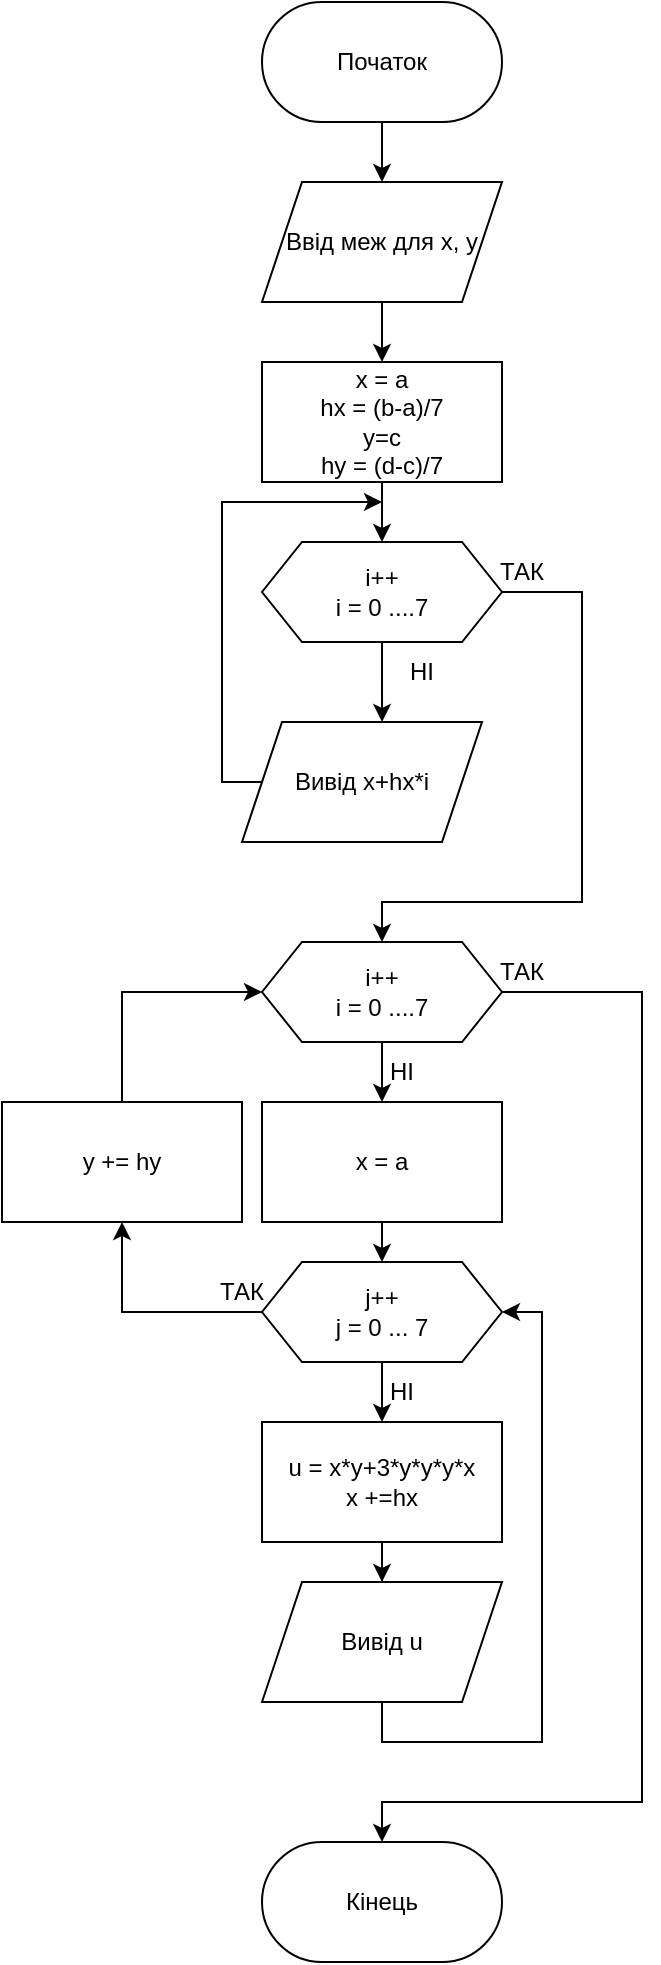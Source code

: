 <mxfile version="24.1.0" type="device">
  <diagram id="C5RBs43oDa-KdzZeNtuy" name="Page-1">
    <mxGraphModel dx="1500" dy="746" grid="1" gridSize="10" guides="1" tooltips="1" connect="1" arrows="1" fold="1" page="1" pageScale="1" pageWidth="827" pageHeight="1169" math="0" shadow="0">
      <root>
        <mxCell id="WIyWlLk6GJQsqaUBKTNV-0" />
        <mxCell id="WIyWlLk6GJQsqaUBKTNV-1" parent="WIyWlLk6GJQsqaUBKTNV-0" />
        <mxCell id="k2fpr-Hs-RvKawznicm0-2" style="edgeStyle=orthogonalEdgeStyle;rounded=0;orthogonalLoop=1;jettySize=auto;html=1;entryX=0.5;entryY=0;entryDx=0;entryDy=0;" parent="WIyWlLk6GJQsqaUBKTNV-1" source="k2fpr-Hs-RvKawznicm0-0" target="k2fpr-Hs-RvKawznicm0-1" edge="1">
          <mxGeometry relative="1" as="geometry" />
        </mxCell>
        <mxCell id="k2fpr-Hs-RvKawznicm0-0" value="Початок" style="rounded=1;whiteSpace=wrap;html=1;arcSize=50;" parent="WIyWlLk6GJQsqaUBKTNV-1" vertex="1">
          <mxGeometry x="320" y="40" width="120" height="60" as="geometry" />
        </mxCell>
        <mxCell id="k2fpr-Hs-RvKawznicm0-4" value="" style="edgeStyle=orthogonalEdgeStyle;rounded=0;orthogonalLoop=1;jettySize=auto;html=1;" parent="WIyWlLk6GJQsqaUBKTNV-1" source="k2fpr-Hs-RvKawznicm0-1" target="k2fpr-Hs-RvKawznicm0-3" edge="1">
          <mxGeometry relative="1" as="geometry" />
        </mxCell>
        <mxCell id="k2fpr-Hs-RvKawznicm0-1" value="Ввід меж для x, y" style="shape=parallelogram;perimeter=parallelogramPerimeter;whiteSpace=wrap;html=1;fixedSize=1;" parent="WIyWlLk6GJQsqaUBKTNV-1" vertex="1">
          <mxGeometry x="320" y="130" width="120" height="60" as="geometry" />
        </mxCell>
        <mxCell id="k2fpr-Hs-RvKawznicm0-6" value="" style="edgeStyle=orthogonalEdgeStyle;rounded=0;orthogonalLoop=1;jettySize=auto;html=1;entryX=0.5;entryY=0;entryDx=0;entryDy=0;" parent="WIyWlLk6GJQsqaUBKTNV-1" source="k2fpr-Hs-RvKawznicm0-3" target="780ZuljaaLuXeC4_qg39-0" edge="1">
          <mxGeometry relative="1" as="geometry">
            <mxPoint x="380" y="310" as="targetPoint" />
          </mxGeometry>
        </mxCell>
        <mxCell id="k2fpr-Hs-RvKawznicm0-3" value="x = a&lt;div&gt;hx = (b-a)/7&lt;/div&gt;&lt;div&gt;y=c&lt;/div&gt;&lt;div&gt;hy = (d-c)/7&lt;/div&gt;" style="whiteSpace=wrap;html=1;" parent="WIyWlLk6GJQsqaUBKTNV-1" vertex="1">
          <mxGeometry x="320" y="220" width="120" height="60" as="geometry" />
        </mxCell>
        <mxCell id="k2fpr-Hs-RvKawznicm0-8" value="" style="edgeStyle=orthogonalEdgeStyle;rounded=0;orthogonalLoop=1;jettySize=auto;html=1;exitX=0.5;exitY=1;exitDx=0;exitDy=0;" parent="WIyWlLk6GJQsqaUBKTNV-1" source="780ZuljaaLuXeC4_qg39-0" edge="1">
          <mxGeometry relative="1" as="geometry">
            <mxPoint x="380.034" y="400" as="targetPoint" />
            <mxPoint x="380" y="370" as="sourcePoint" />
          </mxGeometry>
        </mxCell>
        <mxCell id="F1FSdo6Vh20H0J05NTI9-2" value="" style="edgeStyle=orthogonalEdgeStyle;rounded=0;orthogonalLoop=1;jettySize=auto;html=1;entryX=0.5;entryY=0;entryDx=0;entryDy=0;exitX=1;exitY=0.5;exitDx=0;exitDy=0;" parent="WIyWlLk6GJQsqaUBKTNV-1" source="780ZuljaaLuXeC4_qg39-0" edge="1">
          <mxGeometry relative="1" as="geometry">
            <Array as="points">
              <mxPoint x="480" y="335" />
              <mxPoint x="480" y="490" />
              <mxPoint x="380" y="490" />
            </Array>
            <mxPoint x="440" y="340" as="sourcePoint" />
            <mxPoint x="380" y="510" as="targetPoint" />
          </mxGeometry>
        </mxCell>
        <mxCell id="k2fpr-Hs-RvKawznicm0-9" style="edgeStyle=orthogonalEdgeStyle;rounded=0;orthogonalLoop=1;jettySize=auto;html=1;" parent="WIyWlLk6GJQsqaUBKTNV-1" edge="1">
          <mxGeometry relative="1" as="geometry">
            <mxPoint x="380" y="290" as="targetPoint" />
            <Array as="points">
              <mxPoint x="300" y="430" />
              <mxPoint x="300" y="290" />
              <mxPoint x="320" y="290" />
            </Array>
            <mxPoint x="320" y="430.034" as="sourcePoint" />
          </mxGeometry>
        </mxCell>
        <mxCell id="k2fpr-Hs-RvKawznicm0-13" value="Кінець" style="rounded=1;whiteSpace=wrap;html=1;arcSize=50;" parent="WIyWlLk6GJQsqaUBKTNV-1" vertex="1">
          <mxGeometry x="320" y="960" width="120" height="60" as="geometry" />
        </mxCell>
        <mxCell id="k2fpr-Hs-RvKawznicm0-15" value="ТАК" style="text;html=1;align=center;verticalAlign=middle;whiteSpace=wrap;rounded=0;" parent="WIyWlLk6GJQsqaUBKTNV-1" vertex="1">
          <mxGeometry x="420" y="310" width="60" height="30" as="geometry" />
        </mxCell>
        <mxCell id="k2fpr-Hs-RvKawznicm0-16" value="НІ" style="text;html=1;align=center;verticalAlign=middle;whiteSpace=wrap;rounded=0;" parent="WIyWlLk6GJQsqaUBKTNV-1" vertex="1">
          <mxGeometry x="370" y="360" width="60" height="30" as="geometry" />
        </mxCell>
        <mxCell id="F1FSdo6Vh20H0J05NTI9-0" value="Вивід x+hx*i" style="shape=parallelogram;perimeter=parallelogramPerimeter;whiteSpace=wrap;html=1;fixedSize=1;" parent="WIyWlLk6GJQsqaUBKTNV-1" vertex="1">
          <mxGeometry x="310" y="400" width="120" height="60" as="geometry" />
        </mxCell>
        <mxCell id="F1FSdo6Vh20H0J05NTI9-14" value="" style="edgeStyle=orthogonalEdgeStyle;rounded=0;orthogonalLoop=1;jettySize=auto;html=1;entryX=0.5;entryY=0;entryDx=0;entryDy=0;exitX=0.5;exitY=1;exitDx=0;exitDy=0;" parent="WIyWlLk6GJQsqaUBKTNV-1" source="780ZuljaaLuXeC4_qg39-3" target="F1FSdo6Vh20H0J05NTI9-13" edge="1">
          <mxGeometry relative="1" as="geometry">
            <mxPoint x="380" y="570" as="sourcePoint" />
          </mxGeometry>
        </mxCell>
        <mxCell id="F1FSdo6Vh20H0J05NTI9-19" style="edgeStyle=orthogonalEdgeStyle;rounded=0;orthogonalLoop=1;jettySize=auto;html=1;entryX=0.5;entryY=0;entryDx=0;entryDy=0;exitX=1;exitY=0.5;exitDx=0;exitDy=0;" parent="WIyWlLk6GJQsqaUBKTNV-1" source="780ZuljaaLuXeC4_qg39-3" target="k2fpr-Hs-RvKawznicm0-13" edge="1">
          <mxGeometry relative="1" as="geometry">
            <Array as="points">
              <mxPoint x="510" y="535" />
              <mxPoint x="510" y="940" />
              <mxPoint x="380" y="940" />
            </Array>
            <mxPoint x="440" y="540" as="sourcePoint" />
          </mxGeometry>
        </mxCell>
        <mxCell id="F1FSdo6Vh20H0J05NTI9-8" value="" style="edgeStyle=orthogonalEdgeStyle;rounded=0;orthogonalLoop=1;jettySize=auto;html=1;entryX=0.5;entryY=0;entryDx=0;entryDy=0;exitX=0.5;exitY=1;exitDx=0;exitDy=0;" parent="WIyWlLk6GJQsqaUBKTNV-1" source="780ZuljaaLuXeC4_qg39-4" target="F1FSdo6Vh20H0J05NTI9-7" edge="1">
          <mxGeometry relative="1" as="geometry">
            <mxPoint x="380" y="730" as="sourcePoint" />
            <Array as="points" />
          </mxGeometry>
        </mxCell>
        <mxCell id="F1FSdo6Vh20H0J05NTI9-17" value="" style="edgeStyle=orthogonalEdgeStyle;rounded=0;orthogonalLoop=1;jettySize=auto;html=1;exitX=0;exitY=0.5;exitDx=0;exitDy=0;" parent="WIyWlLk6GJQsqaUBKTNV-1" source="780ZuljaaLuXeC4_qg39-4" target="F1FSdo6Vh20H0J05NTI9-16" edge="1">
          <mxGeometry relative="1" as="geometry">
            <mxPoint x="320" y="700" as="sourcePoint" />
          </mxGeometry>
        </mxCell>
        <mxCell id="F1FSdo6Vh20H0J05NTI9-10" value="" style="edgeStyle=orthogonalEdgeStyle;rounded=0;orthogonalLoop=1;jettySize=auto;html=1;" parent="WIyWlLk6GJQsqaUBKTNV-1" source="F1FSdo6Vh20H0J05NTI9-7" target="F1FSdo6Vh20H0J05NTI9-9" edge="1">
          <mxGeometry relative="1" as="geometry" />
        </mxCell>
        <mxCell id="F1FSdo6Vh20H0J05NTI9-7" value="u = x*y+3*y*y*y*x&lt;div&gt;x +=hx&lt;/div&gt;" style="whiteSpace=wrap;html=1;" parent="WIyWlLk6GJQsqaUBKTNV-1" vertex="1">
          <mxGeometry x="320" y="750" width="120" height="60" as="geometry" />
        </mxCell>
        <mxCell id="F1FSdo6Vh20H0J05NTI9-11" style="edgeStyle=orthogonalEdgeStyle;rounded=0;orthogonalLoop=1;jettySize=auto;html=1;entryX=1;entryY=0.5;entryDx=0;entryDy=0;" parent="WIyWlLk6GJQsqaUBKTNV-1" source="F1FSdo6Vh20H0J05NTI9-9" target="780ZuljaaLuXeC4_qg39-4" edge="1">
          <mxGeometry relative="1" as="geometry">
            <Array as="points">
              <mxPoint x="380" y="910" />
              <mxPoint x="460" y="910" />
              <mxPoint x="460" y="695" />
            </Array>
            <mxPoint x="440" y="700" as="targetPoint" />
          </mxGeometry>
        </mxCell>
        <mxCell id="F1FSdo6Vh20H0J05NTI9-9" value="Вивід u" style="shape=parallelogram;perimeter=parallelogramPerimeter;whiteSpace=wrap;html=1;fixedSize=1;" parent="WIyWlLk6GJQsqaUBKTNV-1" vertex="1">
          <mxGeometry x="320" y="830" width="120" height="60" as="geometry" />
        </mxCell>
        <mxCell id="F1FSdo6Vh20H0J05NTI9-15" style="edgeStyle=orthogonalEdgeStyle;rounded=0;orthogonalLoop=1;jettySize=auto;html=1;entryX=0.5;entryY=0;entryDx=0;entryDy=0;" parent="WIyWlLk6GJQsqaUBKTNV-1" source="F1FSdo6Vh20H0J05NTI9-13" edge="1">
          <mxGeometry relative="1" as="geometry">
            <mxPoint x="380" y="670" as="targetPoint" />
          </mxGeometry>
        </mxCell>
        <mxCell id="F1FSdo6Vh20H0J05NTI9-13" value="x = a" style="whiteSpace=wrap;html=1;" parent="WIyWlLk6GJQsqaUBKTNV-1" vertex="1">
          <mxGeometry x="320" y="590" width="120" height="60" as="geometry" />
        </mxCell>
        <mxCell id="F1FSdo6Vh20H0J05NTI9-18" style="edgeStyle=orthogonalEdgeStyle;rounded=0;orthogonalLoop=1;jettySize=auto;html=1;entryX=0;entryY=0.5;entryDx=0;entryDy=0;exitX=0.5;exitY=0;exitDx=0;exitDy=0;" parent="WIyWlLk6GJQsqaUBKTNV-1" source="F1FSdo6Vh20H0J05NTI9-16" target="780ZuljaaLuXeC4_qg39-3" edge="1">
          <mxGeometry relative="1" as="geometry">
            <Array as="points">
              <mxPoint x="250" y="535" />
            </Array>
            <mxPoint x="320" y="540" as="targetPoint" />
          </mxGeometry>
        </mxCell>
        <mxCell id="F1FSdo6Vh20H0J05NTI9-16" value="y += hy" style="whiteSpace=wrap;html=1;" parent="WIyWlLk6GJQsqaUBKTNV-1" vertex="1">
          <mxGeometry x="190" y="590" width="120" height="60" as="geometry" />
        </mxCell>
        <mxCell id="F1FSdo6Vh20H0J05NTI9-20" value="ТАК" style="text;html=1;align=center;verticalAlign=middle;whiteSpace=wrap;rounded=0;" parent="WIyWlLk6GJQsqaUBKTNV-1" vertex="1">
          <mxGeometry x="420" y="510" width="60" height="30" as="geometry" />
        </mxCell>
        <mxCell id="F1FSdo6Vh20H0J05NTI9-21" value="ТАК" style="text;html=1;align=center;verticalAlign=middle;whiteSpace=wrap;rounded=0;" parent="WIyWlLk6GJQsqaUBKTNV-1" vertex="1">
          <mxGeometry x="280" y="670" width="60" height="30" as="geometry" />
        </mxCell>
        <mxCell id="F1FSdo6Vh20H0J05NTI9-22" value="НІ" style="text;html=1;align=center;verticalAlign=middle;whiteSpace=wrap;rounded=0;" parent="WIyWlLk6GJQsqaUBKTNV-1" vertex="1">
          <mxGeometry x="360" y="560" width="60" height="30" as="geometry" />
        </mxCell>
        <mxCell id="F1FSdo6Vh20H0J05NTI9-23" value="НІ" style="text;html=1;align=center;verticalAlign=middle;whiteSpace=wrap;rounded=0;" parent="WIyWlLk6GJQsqaUBKTNV-1" vertex="1">
          <mxGeometry x="360" y="720" width="60" height="30" as="geometry" />
        </mxCell>
        <mxCell id="780ZuljaaLuXeC4_qg39-0" value="i++&lt;div&gt;i = 0 ....7&lt;/div&gt;" style="shape=hexagon;perimeter=hexagonPerimeter2;whiteSpace=wrap;html=1;fixedSize=1;" vertex="1" parent="WIyWlLk6GJQsqaUBKTNV-1">
          <mxGeometry x="320" y="310" width="120" height="50" as="geometry" />
        </mxCell>
        <mxCell id="780ZuljaaLuXeC4_qg39-3" value="i++&lt;div&gt;i = 0 ....7&lt;/div&gt;" style="shape=hexagon;perimeter=hexagonPerimeter2;whiteSpace=wrap;html=1;fixedSize=1;" vertex="1" parent="WIyWlLk6GJQsqaUBKTNV-1">
          <mxGeometry x="320" y="510" width="120" height="50" as="geometry" />
        </mxCell>
        <mxCell id="780ZuljaaLuXeC4_qg39-4" value="j++&lt;br&gt;j = 0 ... 7" style="shape=hexagon;perimeter=hexagonPerimeter2;whiteSpace=wrap;html=1;fixedSize=1;" vertex="1" parent="WIyWlLk6GJQsqaUBKTNV-1">
          <mxGeometry x="320" y="670" width="120" height="50" as="geometry" />
        </mxCell>
      </root>
    </mxGraphModel>
  </diagram>
</mxfile>
